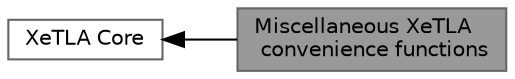 digraph "Miscellaneous XeTLA convenience functions"
{
 // LATEX_PDF_SIZE
  bgcolor="transparent";
  edge [fontname=Helvetica,fontsize=10,labelfontname=Helvetica,labelfontsize=10];
  node [fontname=Helvetica,fontsize=10,shape=box,height=0.2,width=0.4];
  rankdir=LR;
  Node2 [id="Node000002",label="XeTLA Core",height=0.2,width=0.4,color="grey40", fillcolor="white", style="filled",URL="$group__xetla__core.html",tooltip="This is a low-level API wrapper for ESIMD."];
  Node1 [id="Node000001",label="Miscellaneous XeTLA\l convenience functions",height=0.2,width=0.4,color="gray40", fillcolor="grey60", style="filled", fontcolor="black",tooltip="Wraps some useful functions."];
  Node2->Node1 [shape=plaintext, dir="back", style="solid"];
}
